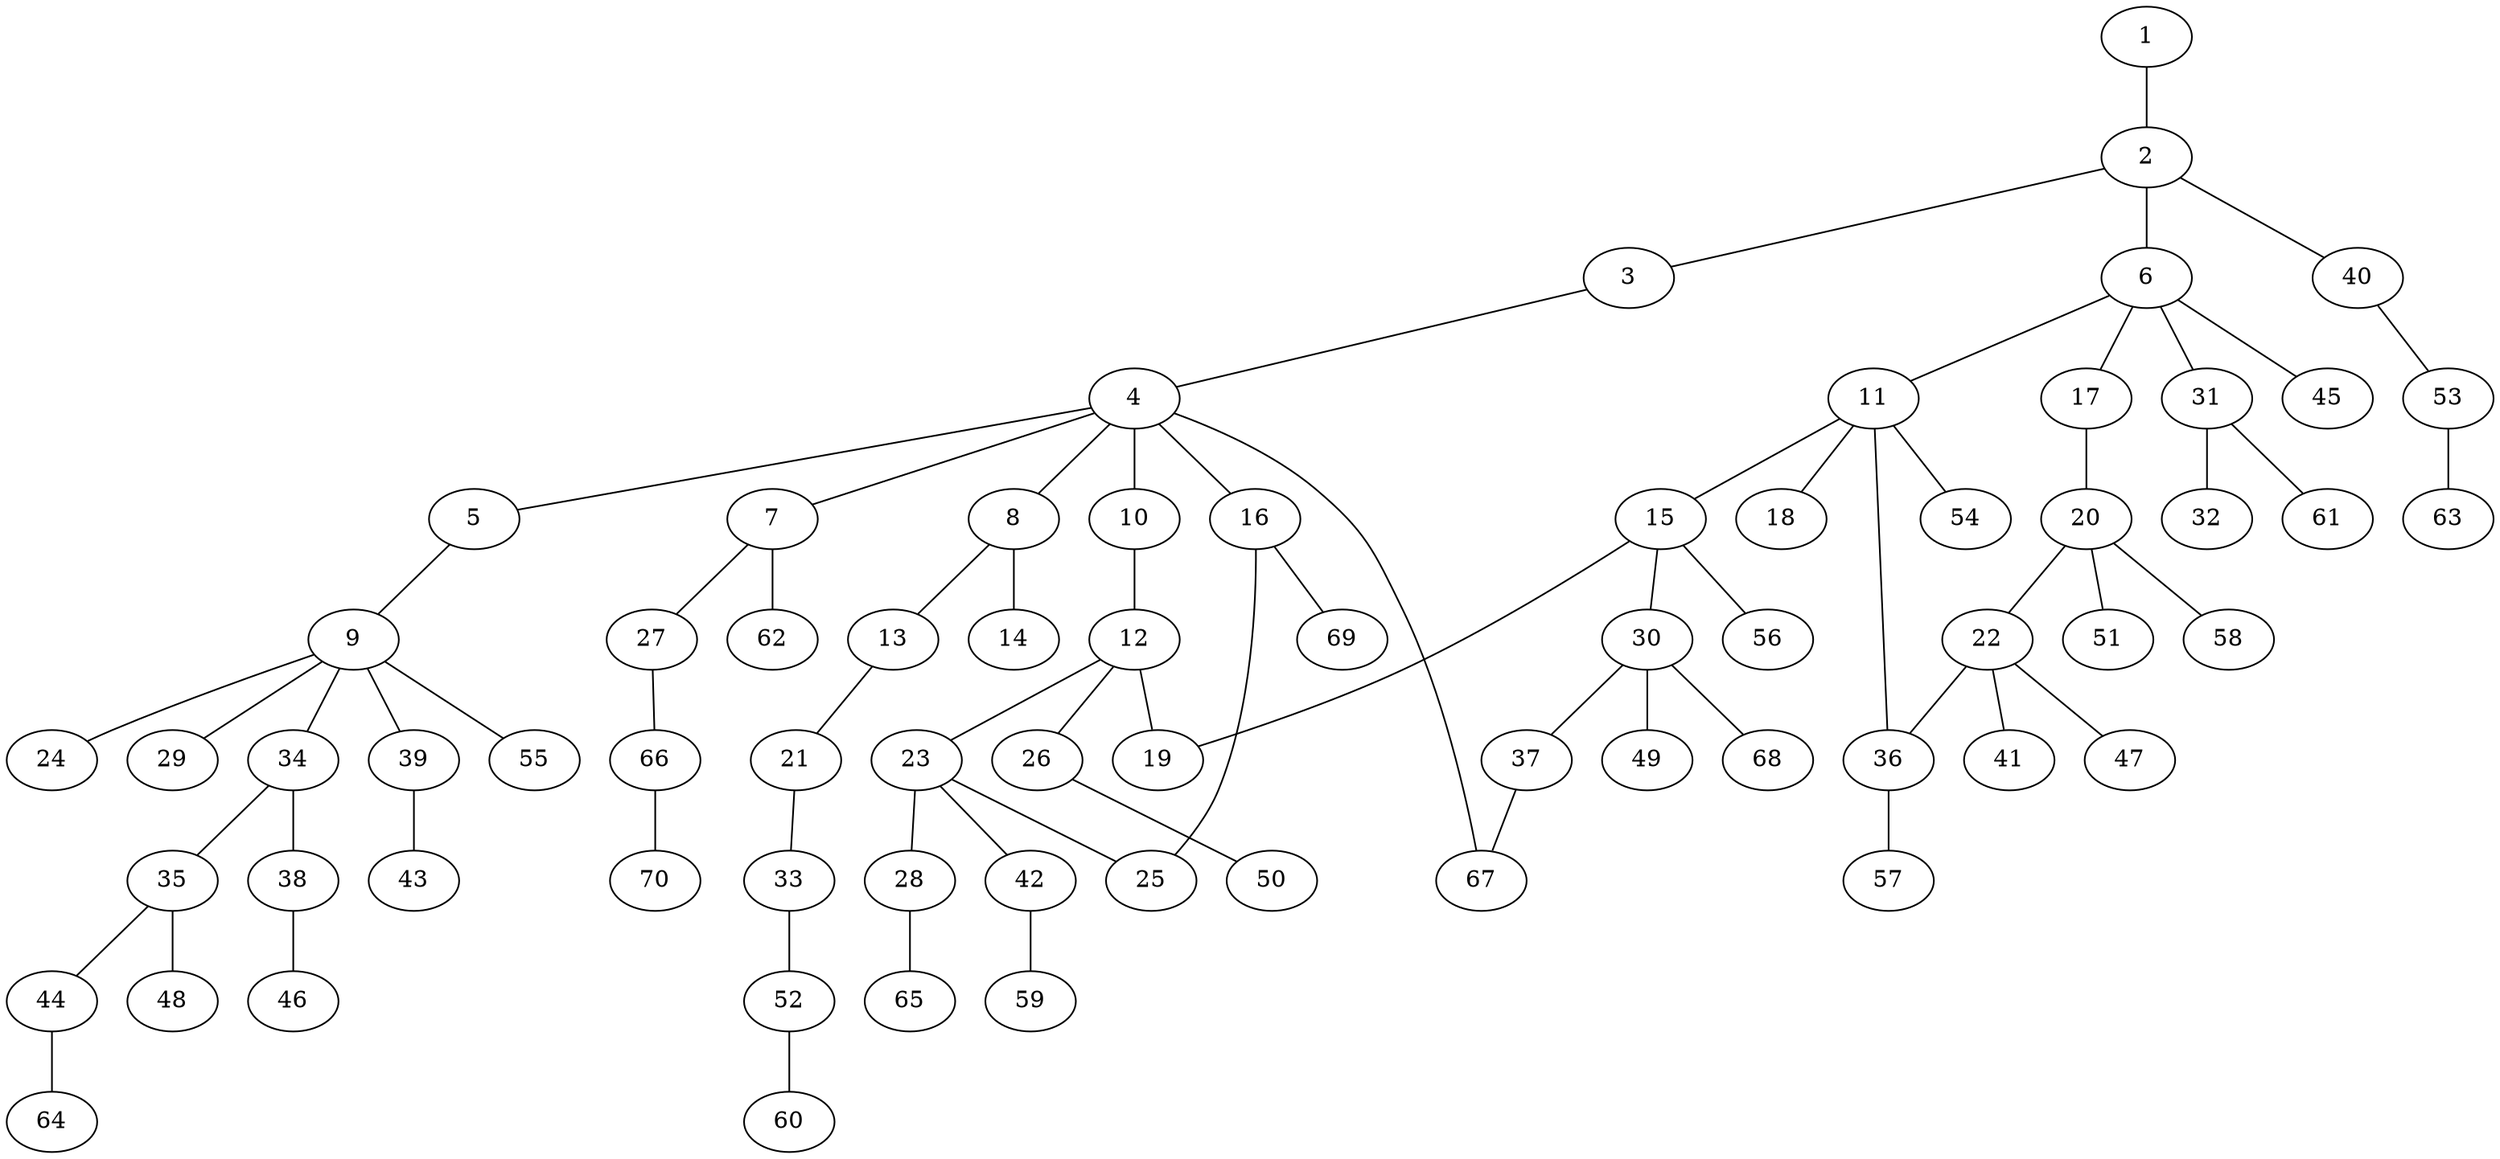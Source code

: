 graph graphname {1--2
2--3
2--6
2--40
3--4
4--5
4--7
4--8
4--10
4--16
4--67
5--9
6--11
6--17
6--31
6--45
7--27
7--62
8--13
8--14
9--24
9--29
9--34
9--39
9--55
10--12
11--15
11--18
11--36
11--54
12--19
12--23
12--26
13--21
15--19
15--30
15--56
16--25
16--69
17--20
20--22
20--51
20--58
21--33
22--36
22--41
22--47
23--25
23--28
23--42
26--50
27--66
28--65
30--37
30--49
30--68
31--32
31--61
33--52
34--35
34--38
35--44
35--48
36--57
37--67
38--46
39--43
40--53
42--59
44--64
52--60
53--63
66--70
}